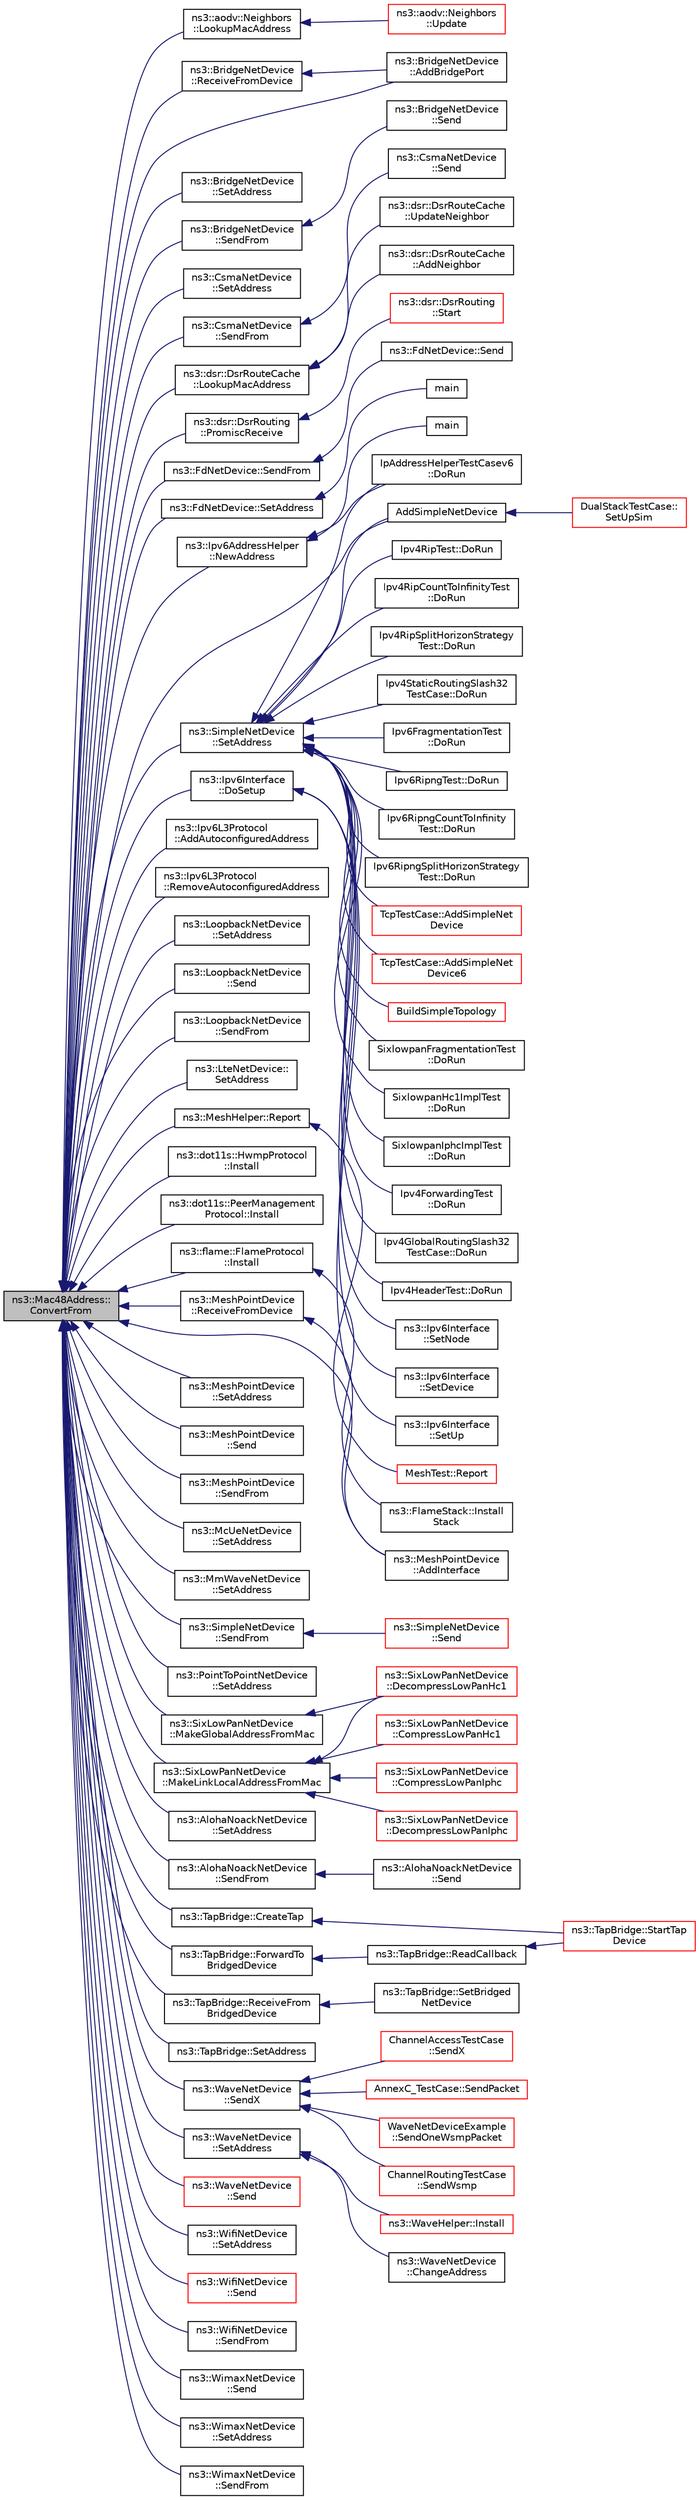 digraph "ns3::Mac48Address::ConvertFrom"
{
  edge [fontname="Helvetica",fontsize="10",labelfontname="Helvetica",labelfontsize="10"];
  node [fontname="Helvetica",fontsize="10",shape=record];
  rankdir="LR";
  Node1 [label="ns3::Mac48Address::\lConvertFrom",height=0.2,width=0.4,color="black", fillcolor="grey75", style="filled", fontcolor="black"];
  Node1 -> Node2 [dir="back",color="midnightblue",fontsize="10",style="solid"];
  Node2 [label="ns3::aodv::Neighbors\l::LookupMacAddress",height=0.2,width=0.4,color="black", fillcolor="white", style="filled",URL="$d7/d21/classns3_1_1aodv_1_1Neighbors.html#a0cbe6baaf85a2f8664806dc56f782c63",tooltip="Find MAC address by IP using list of ARP caches. "];
  Node2 -> Node3 [dir="back",color="midnightblue",fontsize="10",style="solid"];
  Node3 [label="ns3::aodv::Neighbors\l::Update",height=0.2,width=0.4,color="red", fillcolor="white", style="filled",URL="$d7/d21/classns3_1_1aodv_1_1Neighbors.html#a88577f05c06fbff8cf9ed281e9077f6e",tooltip="Update expire time for entry with address addr, if it exists, else add new entry. ..."];
  Node1 -> Node4 [dir="back",color="midnightblue",fontsize="10",style="solid"];
  Node4 [label="ns3::BridgeNetDevice\l::ReceiveFromDevice",height=0.2,width=0.4,color="black", fillcolor="white", style="filled",URL="$d9/d8d/classns3_1_1BridgeNetDevice.html#a958c86321b73b2c400b54bfad9d03e68",tooltip="Receives a packet from one bridged port. "];
  Node4 -> Node5 [dir="back",color="midnightblue",fontsize="10",style="solid"];
  Node5 [label="ns3::BridgeNetDevice\l::AddBridgePort",height=0.2,width=0.4,color="black", fillcolor="white", style="filled",URL="$d9/d8d/classns3_1_1BridgeNetDevice.html#a963a535726ea5c94e2258825d0de260a",tooltip="Add a &#39;port&#39; to a bridge device. "];
  Node1 -> Node5 [dir="back",color="midnightblue",fontsize="10",style="solid"];
  Node1 -> Node6 [dir="back",color="midnightblue",fontsize="10",style="solid"];
  Node6 [label="ns3::BridgeNetDevice\l::SetAddress",height=0.2,width=0.4,color="black", fillcolor="white", style="filled",URL="$d9/d8d/classns3_1_1BridgeNetDevice.html#a455c6aa85f8790a9588b6fd794f2d920"];
  Node1 -> Node7 [dir="back",color="midnightblue",fontsize="10",style="solid"];
  Node7 [label="ns3::BridgeNetDevice\l::SendFrom",height=0.2,width=0.4,color="black", fillcolor="white", style="filled",URL="$d9/d8d/classns3_1_1BridgeNetDevice.html#a7ad2acf7936e29f003c9046d76ea2099"];
  Node7 -> Node8 [dir="back",color="midnightblue",fontsize="10",style="solid"];
  Node8 [label="ns3::BridgeNetDevice\l::Send",height=0.2,width=0.4,color="black", fillcolor="white", style="filled",URL="$d9/d8d/classns3_1_1BridgeNetDevice.html#ac94136d6499505f6712c939c35b97e06"];
  Node1 -> Node9 [dir="back",color="midnightblue",fontsize="10",style="solid"];
  Node9 [label="ns3::CsmaNetDevice\l::SetAddress",height=0.2,width=0.4,color="black", fillcolor="white", style="filled",URL="$d4/df2/classns3_1_1CsmaNetDevice.html#a3e67420f44df00ba880ecc3f361cce2a"];
  Node1 -> Node10 [dir="back",color="midnightblue",fontsize="10",style="solid"];
  Node10 [label="ns3::CsmaNetDevice\l::SendFrom",height=0.2,width=0.4,color="black", fillcolor="white", style="filled",URL="$d4/df2/classns3_1_1CsmaNetDevice.html#ad7cb5da0e3fb59bd1670c8fa0af4b775"];
  Node10 -> Node11 [dir="back",color="midnightblue",fontsize="10",style="solid"];
  Node11 [label="ns3::CsmaNetDevice\l::Send",height=0.2,width=0.4,color="black", fillcolor="white", style="filled",URL="$d4/df2/classns3_1_1CsmaNetDevice.html#a6d3d0c60f8a2d60fbe006248bb6b119d"];
  Node1 -> Node12 [dir="back",color="midnightblue",fontsize="10",style="solid"];
  Node12 [label="ns3::dsr::DsrRouteCache\l::LookupMacAddress",height=0.2,width=0.4,color="black", fillcolor="white", style="filled",URL="$df/d3d/classns3_1_1dsr_1_1DsrRouteCache.html#a37fef2c4a1dab164dca35aafd3ceff7b",tooltip="Find MAC address by IP using list of ARP caches. "];
  Node12 -> Node13 [dir="back",color="midnightblue",fontsize="10",style="solid"];
  Node13 [label="ns3::dsr::DsrRouteCache\l::UpdateNeighbor",height=0.2,width=0.4,color="black", fillcolor="white", style="filled",URL="$df/d3d/classns3_1_1dsr_1_1DsrRouteCache.html#acfa1d1263cce66806fa910f6a3de342a",tooltip="Update expire time for entry with address addr, if it exists, else add new entry. ..."];
  Node12 -> Node14 [dir="back",color="midnightblue",fontsize="10",style="solid"];
  Node14 [label="ns3::dsr::DsrRouteCache\l::AddNeighbor",height=0.2,width=0.4,color="black", fillcolor="white", style="filled",URL="$df/d3d/classns3_1_1dsr_1_1DsrRouteCache.html#aff6d75f7d80d35771b811c16a98af867",tooltip="Add to the neighbor list. "];
  Node1 -> Node15 [dir="back",color="midnightblue",fontsize="10",style="solid"];
  Node15 [label="ns3::dsr::DsrRouting\l::PromiscReceive",height=0.2,width=0.4,color="black", fillcolor="white", style="filled",URL="$df/d32/classns3_1_1dsr_1_1DsrRouting.html#a95d4ab6177fb07d4791a2ed82cd4a2bb",tooltip="Promiscuous receive data packets destined to some other node. "];
  Node15 -> Node16 [dir="back",color="midnightblue",fontsize="10",style="solid"];
  Node16 [label="ns3::dsr::DsrRouting\l::Start",height=0.2,width=0.4,color="red", fillcolor="white", style="filled",URL="$df/d32/classns3_1_1dsr_1_1DsrRouting.html#aa97c9bcf61e5623297563965740a8559"];
  Node1 -> Node17 [dir="back",color="midnightblue",fontsize="10",style="solid"];
  Node17 [label="ns3::FdNetDevice::SendFrom",height=0.2,width=0.4,color="black", fillcolor="white", style="filled",URL="$d1/d50/classns3_1_1FdNetDevice.html#acf6a3cd28d254cd41c1776cbb55095cb"];
  Node17 -> Node18 [dir="back",color="midnightblue",fontsize="10",style="solid"];
  Node18 [label="ns3::FdNetDevice::Send",height=0.2,width=0.4,color="black", fillcolor="white", style="filled",URL="$d1/d50/classns3_1_1FdNetDevice.html#aa6a59de8f1c4586446d8d59213f60619"];
  Node1 -> Node19 [dir="back",color="midnightblue",fontsize="10",style="solid"];
  Node19 [label="ns3::FdNetDevice::SetAddress",height=0.2,width=0.4,color="black", fillcolor="white", style="filled",URL="$d1/d50/classns3_1_1FdNetDevice.html#a7fd0f69ac39428a18e354ffe21d15d6c"];
  Node19 -> Node20 [dir="back",color="midnightblue",fontsize="10",style="solid"];
  Node20 [label="main",height=0.2,width=0.4,color="black", fillcolor="white", style="filled",URL="$dc/da3/fd-emu-udp-echo_8cc.html#a0ddf1224851353fc92bfbff6f499fa97"];
  Node1 -> Node21 [dir="back",color="midnightblue",fontsize="10",style="solid"];
  Node21 [label="ns3::Ipv6AddressHelper\l::NewAddress",height=0.2,width=0.4,color="black", fillcolor="white", style="filled",URL="$d7/de2/classns3_1_1Ipv6AddressHelper.html#a0f9499d21947758623cf17615e3dbc84",tooltip="Allocate a new Ipv6Address. "];
  Node21 -> Node22 [dir="back",color="midnightblue",fontsize="10",style="solid"];
  Node22 [label="main",height=0.2,width=0.4,color="black", fillcolor="white", style="filled",URL="$d9/d10/fd-tap-ping6_8cc.html#a0ddf1224851353fc92bfbff6f499fa97"];
  Node21 -> Node23 [dir="back",color="midnightblue",fontsize="10",style="solid"];
  Node23 [label="IpAddressHelperTestCasev6\l::DoRun",height=0.2,width=0.4,color="black", fillcolor="white", style="filled",URL="$dc/d80/classIpAddressHelperTestCasev6.html#a784cec04a31e92a998b06becb3538e2d",tooltip="Implementation to actually run this TestCase. "];
  Node1 -> Node24 [dir="back",color="midnightblue",fontsize="10",style="solid"];
  Node24 [label="ns3::Ipv6Interface\l::DoSetup",height=0.2,width=0.4,color="black", fillcolor="white", style="filled",URL="$de/d70/classns3_1_1Ipv6Interface.html#a394066472c703fcf39d17f1bfcc9191e",tooltip="Initialize interface. "];
  Node24 -> Node25 [dir="back",color="midnightblue",fontsize="10",style="solid"];
  Node25 [label="ns3::Ipv6Interface\l::SetNode",height=0.2,width=0.4,color="black", fillcolor="white", style="filled",URL="$de/d70/classns3_1_1Ipv6Interface.html#a47ceb7004af6a03ff10dda1502578d84",tooltip="Set node associated with interface. "];
  Node24 -> Node26 [dir="back",color="midnightblue",fontsize="10",style="solid"];
  Node26 [label="ns3::Ipv6Interface\l::SetDevice",height=0.2,width=0.4,color="black", fillcolor="white", style="filled",URL="$de/d70/classns3_1_1Ipv6Interface.html#ada6289ac67957252a4a2c1bbae61bd78",tooltip="Set the NetDevice. "];
  Node24 -> Node27 [dir="back",color="midnightblue",fontsize="10",style="solid"];
  Node27 [label="ns3::Ipv6Interface\l::SetUp",height=0.2,width=0.4,color="black", fillcolor="white", style="filled",URL="$de/d70/classns3_1_1Ipv6Interface.html#a9db98f98cc682a2395fe582bfb511880",tooltip="Enable this interface. "];
  Node1 -> Node28 [dir="back",color="midnightblue",fontsize="10",style="solid"];
  Node28 [label="ns3::Ipv6L3Protocol\l::AddAutoconfiguredAddress",height=0.2,width=0.4,color="black", fillcolor="white", style="filled",URL="$d7/d74/classns3_1_1Ipv6L3Protocol.html#a1806de87b35929a2181c2985e5df1ec0",tooltip="Add an autoconfigured address with RA information. "];
  Node1 -> Node29 [dir="back",color="midnightblue",fontsize="10",style="solid"];
  Node29 [label="ns3::Ipv6L3Protocol\l::RemoveAutoconfiguredAddress",height=0.2,width=0.4,color="black", fillcolor="white", style="filled",URL="$d7/d74/classns3_1_1Ipv6L3Protocol.html#a6e8db427dbb1dfcaeecee8a6d793e94a",tooltip="Remove an autoconfigured address. "];
  Node1 -> Node30 [dir="back",color="midnightblue",fontsize="10",style="solid"];
  Node30 [label="ns3::LoopbackNetDevice\l::SetAddress",height=0.2,width=0.4,color="black", fillcolor="white", style="filled",URL="$d1/dd4/classns3_1_1LoopbackNetDevice.html#ae194813879ce85bec09ba22501decb7e"];
  Node1 -> Node31 [dir="back",color="midnightblue",fontsize="10",style="solid"];
  Node31 [label="ns3::LoopbackNetDevice\l::Send",height=0.2,width=0.4,color="black", fillcolor="white", style="filled",URL="$d1/dd4/classns3_1_1LoopbackNetDevice.html#add41fe2884d42456ea019337bfa88c37"];
  Node1 -> Node32 [dir="back",color="midnightblue",fontsize="10",style="solid"];
  Node32 [label="ns3::LoopbackNetDevice\l::SendFrom",height=0.2,width=0.4,color="black", fillcolor="white", style="filled",URL="$d1/dd4/classns3_1_1LoopbackNetDevice.html#a95f0043ce01d85a65cf08cb6495886e0"];
  Node1 -> Node33 [dir="back",color="midnightblue",fontsize="10",style="solid"];
  Node33 [label="AddSimpleNetDevice",height=0.2,width=0.4,color="black", fillcolor="white", style="filled",URL="$d1/dde/ipv6-dual-stack-test-suite_8cc.html#ae9689e23d0a3932740b53b4c856238ee"];
  Node33 -> Node34 [dir="back",color="midnightblue",fontsize="10",style="solid"];
  Node34 [label="DualStackTestCase::\lSetUpSim",height=0.2,width=0.4,color="red", fillcolor="white", style="filled",URL="$d1/d1d/classDualStackTestCase.html#a04e3c01a5d12957f1f69d2df2e2c734c",tooltip="Setup the test. "];
  Node1 -> Node35 [dir="back",color="midnightblue",fontsize="10",style="solid"];
  Node35 [label="ns3::LteNetDevice::\lSetAddress",height=0.2,width=0.4,color="black", fillcolor="white", style="filled",URL="$dd/dc4/classns3_1_1LteNetDevice.html#aa937a7835283631ef67300a98793de05"];
  Node1 -> Node36 [dir="back",color="midnightblue",fontsize="10",style="solid"];
  Node36 [label="ns3::MeshHelper::Report",height=0.2,width=0.4,color="black", fillcolor="white", style="filled",URL="$dd/dd0/classns3_1_1MeshHelper.html#ac4d379a4a0b38ec3b3984ee93de0095b",tooltip="Print statistics. "];
  Node36 -> Node37 [dir="back",color="midnightblue",fontsize="10",style="solid"];
  Node37 [label="MeshTest::Report",height=0.2,width=0.4,color="red", fillcolor="white", style="filled",URL="$da/dd3/classMeshTest.html#aceb70a8a164043db7a4249e239d07841",tooltip="Print mesh devices diagnostics. "];
  Node1 -> Node38 [dir="back",color="midnightblue",fontsize="10",style="solid"];
  Node38 [label="ns3::dot11s::HwmpProtocol\l::Install",height=0.2,width=0.4,color="black", fillcolor="white", style="filled",URL="$de/d15/classns3_1_1dot11s_1_1HwmpProtocol.html#ab8041a5b50c6ca47ffbcc751032856c3",tooltip="Install HWMP on given mesh point. "];
  Node1 -> Node39 [dir="back",color="midnightblue",fontsize="10",style="solid"];
  Node39 [label="ns3::dot11s::PeerManagement\lProtocol::Install",height=0.2,width=0.4,color="black", fillcolor="white", style="filled",URL="$d7/d46/classns3_1_1dot11s_1_1PeerManagementProtocol.html#af2c766d0bee3af07418f1c631e8c1b29",tooltip="Install PMP on given mesh point. "];
  Node1 -> Node40 [dir="back",color="midnightblue",fontsize="10",style="solid"];
  Node40 [label="ns3::flame::FlameProtocol\l::Install",height=0.2,width=0.4,color="black", fillcolor="white", style="filled",URL="$dd/d6a/classns3_1_1flame_1_1FlameProtocol.html#a824a540ca72c5a413ce31a2f037a8487",tooltip="Install FLAME on given mesh point. "];
  Node40 -> Node41 [dir="back",color="midnightblue",fontsize="10",style="solid"];
  Node41 [label="ns3::FlameStack::Install\lStack",height=0.2,width=0.4,color="black", fillcolor="white", style="filled",URL="$d0/dfd/classns3_1_1FlameStack.html#a770bd4e8b96c42aec0a7a41ba1a667ef",tooltip="Install a flame stack on the given MeshPointDevice. "];
  Node1 -> Node42 [dir="back",color="midnightblue",fontsize="10",style="solid"];
  Node42 [label="ns3::MeshPointDevice\l::ReceiveFromDevice",height=0.2,width=0.4,color="black", fillcolor="white", style="filled",URL="$d6/da9/classns3_1_1MeshPointDevice.html#a4d34699068f61ebcbb610c650b28af6b",tooltip="Receive packet from interface. "];
  Node42 -> Node43 [dir="back",color="midnightblue",fontsize="10",style="solid"];
  Node43 [label="ns3::MeshPointDevice\l::AddInterface",height=0.2,width=0.4,color="black", fillcolor="white", style="filled",URL="$d6/da9/classns3_1_1MeshPointDevice.html#a0001ebec0a10fc9cf05dd6da958a7e98",tooltip="Attach new interface to the station. Interface must support 48-bit MAC address and SendFrom method..."];
  Node1 -> Node44 [dir="back",color="midnightblue",fontsize="10",style="solid"];
  Node44 [label="ns3::MeshPointDevice\l::SetAddress",height=0.2,width=0.4,color="black", fillcolor="white", style="filled",URL="$d6/da9/classns3_1_1MeshPointDevice.html#ad15af2645cde05de3d91aaacd77849bd"];
  Node1 -> Node45 [dir="back",color="midnightblue",fontsize="10",style="solid"];
  Node45 [label="ns3::MeshPointDevice\l::Send",height=0.2,width=0.4,color="black", fillcolor="white", style="filled",URL="$d6/da9/classns3_1_1MeshPointDevice.html#aecb87304750f0d4e639907326e6681f0"];
  Node1 -> Node46 [dir="back",color="midnightblue",fontsize="10",style="solid"];
  Node46 [label="ns3::MeshPointDevice\l::SendFrom",height=0.2,width=0.4,color="black", fillcolor="white", style="filled",URL="$d6/da9/classns3_1_1MeshPointDevice.html#ac82744797c666f7f55edbcfd8dcf27fb"];
  Node1 -> Node43 [dir="back",color="midnightblue",fontsize="10",style="solid"];
  Node1 -> Node47 [dir="back",color="midnightblue",fontsize="10",style="solid"];
  Node47 [label="ns3::McUeNetDevice\l::SetAddress",height=0.2,width=0.4,color="black", fillcolor="white", style="filled",URL="$df/df3/classns3_1_1McUeNetDevice.html#ab34e76659bc23b3a2c01ae8799490247"];
  Node1 -> Node48 [dir="back",color="midnightblue",fontsize="10",style="solid"];
  Node48 [label="ns3::MmWaveNetDevice\l::SetAddress",height=0.2,width=0.4,color="black", fillcolor="white", style="filled",URL="$dd/d87/classns3_1_1MmWaveNetDevice.html#aa427e371add947c8459dacd620170062"];
  Node1 -> Node49 [dir="back",color="midnightblue",fontsize="10",style="solid"];
  Node49 [label="ns3::SimpleNetDevice\l::SetAddress",height=0.2,width=0.4,color="black", fillcolor="white", style="filled",URL="$d2/d8f/classns3_1_1SimpleNetDevice.html#a968ef3e7318bac29d5f1d7d977029af4"];
  Node49 -> Node50 [dir="back",color="midnightblue",fontsize="10",style="solid"];
  Node50 [label="Ipv4ForwardingTest\l::DoRun",height=0.2,width=0.4,color="black", fillcolor="white", style="filled",URL="$db/d18/classIpv4ForwardingTest.html#aa3735e1731b087938e97f39b7d90dd35",tooltip="Implementation to actually run this TestCase. "];
  Node49 -> Node51 [dir="back",color="midnightblue",fontsize="10",style="solid"];
  Node51 [label="Ipv4GlobalRoutingSlash32\lTestCase::DoRun",height=0.2,width=0.4,color="black", fillcolor="white", style="filled",URL="$d0/dd2/classIpv4GlobalRoutingSlash32TestCase.html#a261a15e240910fb1981571e8e6cb294f",tooltip="Implementation to actually run this TestCase. "];
  Node49 -> Node52 [dir="back",color="midnightblue",fontsize="10",style="solid"];
  Node52 [label="Ipv4HeaderTest::DoRun",height=0.2,width=0.4,color="black", fillcolor="white", style="filled",URL="$d7/dba/classIpv4HeaderTest.html#ad9026591beb17db0d9cbff0c34f9f69d",tooltip="Implementation to actually run this TestCase. "];
  Node49 -> Node53 [dir="back",color="midnightblue",fontsize="10",style="solid"];
  Node53 [label="Ipv4RipTest::DoRun",height=0.2,width=0.4,color="black", fillcolor="white", style="filled",URL="$df/d3d/classIpv4RipTest.html#a4f355233f8793da9555cd544cd5893e9",tooltip="Implementation to actually run this TestCase. "];
  Node49 -> Node54 [dir="back",color="midnightblue",fontsize="10",style="solid"];
  Node54 [label="Ipv4RipCountToInfinityTest\l::DoRun",height=0.2,width=0.4,color="black", fillcolor="white", style="filled",URL="$db/dd9/classIpv4RipCountToInfinityTest.html#a98754dfc16633ff58db8cfd697dd9862",tooltip="Implementation to actually run this TestCase. "];
  Node49 -> Node55 [dir="back",color="midnightblue",fontsize="10",style="solid"];
  Node55 [label="Ipv4RipSplitHorizonStrategy\lTest::DoRun",height=0.2,width=0.4,color="black", fillcolor="white", style="filled",URL="$d7/d9e/classIpv4RipSplitHorizonStrategyTest.html#a2e1df0675ad2712888aa499ee0f7eac2",tooltip="Implementation to actually run this TestCase. "];
  Node49 -> Node56 [dir="back",color="midnightblue",fontsize="10",style="solid"];
  Node56 [label="Ipv4StaticRoutingSlash32\lTestCase::DoRun",height=0.2,width=0.4,color="black", fillcolor="white", style="filled",URL="$dd/d70/classIpv4StaticRoutingSlash32TestCase.html#a73d080d5a091f9198cc6611f042ff7ce",tooltip="Implementation to actually run this TestCase. "];
  Node49 -> Node23 [dir="back",color="midnightblue",fontsize="10",style="solid"];
  Node49 -> Node33 [dir="back",color="midnightblue",fontsize="10",style="solid"];
  Node49 -> Node57 [dir="back",color="midnightblue",fontsize="10",style="solid"];
  Node57 [label="Ipv6FragmentationTest\l::DoRun",height=0.2,width=0.4,color="black", fillcolor="white", style="filled",URL="$d1/dbc/classIpv6FragmentationTest.html#a83bd2f74ceac188b83cfb604a90c7b7b",tooltip="Implementation to actually run this TestCase. "];
  Node49 -> Node58 [dir="back",color="midnightblue",fontsize="10",style="solid"];
  Node58 [label="Ipv6RipngTest::DoRun",height=0.2,width=0.4,color="black", fillcolor="white", style="filled",URL="$d5/d9f/classIpv6RipngTest.html#a17887a8153acca820752d31c2b49ac50",tooltip="Implementation to actually run this TestCase. "];
  Node49 -> Node59 [dir="back",color="midnightblue",fontsize="10",style="solid"];
  Node59 [label="Ipv6RipngCountToInfinity\lTest::DoRun",height=0.2,width=0.4,color="black", fillcolor="white", style="filled",URL="$d9/d6e/classIpv6RipngCountToInfinityTest.html#af62c0342d626eafa5b632b92c8636eb3",tooltip="Implementation to actually run this TestCase. "];
  Node49 -> Node60 [dir="back",color="midnightblue",fontsize="10",style="solid"];
  Node60 [label="Ipv6RipngSplitHorizonStrategy\lTest::DoRun",height=0.2,width=0.4,color="black", fillcolor="white", style="filled",URL="$df/daf/classIpv6RipngSplitHorizonStrategyTest.html#a8e3dad1362842eedd70ef21bff0a75c5",tooltip="Implementation to actually run this TestCase. "];
  Node49 -> Node61 [dir="back",color="midnightblue",fontsize="10",style="solid"];
  Node61 [label="TcpTestCase::AddSimpleNet\lDevice",height=0.2,width=0.4,color="red", fillcolor="white", style="filled",URL="$de/dae/classTcpTestCase.html#a0cbbee626d01b80c78677c0a957ffd88",tooltip="Add a SimpleNetDevice to a node (IPv4 version). "];
  Node49 -> Node62 [dir="back",color="midnightblue",fontsize="10",style="solid"];
  Node62 [label="TcpTestCase::AddSimpleNet\lDevice6",height=0.2,width=0.4,color="red", fillcolor="white", style="filled",URL="$de/dae/classTcpTestCase.html#a4385a5d6f0b5fcf2dbbe1cccb0810ea9",tooltip="Add a SimpleNetDevice to a node (IPv6 version). "];
  Node49 -> Node63 [dir="back",color="midnightblue",fontsize="10",style="solid"];
  Node63 [label="BuildSimpleTopology",height=0.2,width=0.4,color="red", fillcolor="white", style="filled",URL="$dd/d2b/error-model-test-suite_8cc.html#af6fe24088bb4cfa248fc1b0bad6e1dfc"];
  Node49 -> Node64 [dir="back",color="midnightblue",fontsize="10",style="solid"];
  Node64 [label="SixlowpanFragmentationTest\l::DoRun",height=0.2,width=0.4,color="black", fillcolor="white", style="filled",URL="$df/dc3/classSixlowpanFragmentationTest.html#ae85beebff8e7d4f8c1e108beb17df274",tooltip="Implementation to actually run this TestCase. "];
  Node49 -> Node65 [dir="back",color="midnightblue",fontsize="10",style="solid"];
  Node65 [label="SixlowpanHc1ImplTest\l::DoRun",height=0.2,width=0.4,color="black", fillcolor="white", style="filled",URL="$dc/d9d/classSixlowpanHc1ImplTest.html#aa79a7268da3494e740b28d19c4ec734c",tooltip="Implementation to actually run this TestCase. "];
  Node49 -> Node66 [dir="back",color="midnightblue",fontsize="10",style="solid"];
  Node66 [label="SixlowpanIphcImplTest\l::DoRun",height=0.2,width=0.4,color="black", fillcolor="white", style="filled",URL="$d7/dd2/classSixlowpanIphcImplTest.html#a9fb0641fca5f024ac67c07510f418c02",tooltip="Implementation to actually run this TestCase. "];
  Node1 -> Node67 [dir="back",color="midnightblue",fontsize="10",style="solid"];
  Node67 [label="ns3::SimpleNetDevice\l::SendFrom",height=0.2,width=0.4,color="black", fillcolor="white", style="filled",URL="$d2/d8f/classns3_1_1SimpleNetDevice.html#a82e090821f8f289e4f226153b6443b57"];
  Node67 -> Node68 [dir="back",color="midnightblue",fontsize="10",style="solid"];
  Node68 [label="ns3::SimpleNetDevice\l::Send",height=0.2,width=0.4,color="red", fillcolor="white", style="filled",URL="$d2/d8f/classns3_1_1SimpleNetDevice.html#a06e3ace212b01f6c1fd6ea7ec50ea805"];
  Node1 -> Node69 [dir="back",color="midnightblue",fontsize="10",style="solid"];
  Node69 [label="ns3::PointToPointNetDevice\l::SetAddress",height=0.2,width=0.4,color="black", fillcolor="white", style="filled",URL="$db/d2f/classns3_1_1PointToPointNetDevice.html#accfb735173bfde385aba11aa18a87ae7"];
  Node1 -> Node70 [dir="back",color="midnightblue",fontsize="10",style="solid"];
  Node70 [label="ns3::SixLowPanNetDevice\l::MakeLinkLocalAddressFromMac",height=0.2,width=0.4,color="black", fillcolor="white", style="filled",URL="$d1/d2b/classns3_1_1SixLowPanNetDevice.html#acf66b0ff019d0f1b88212d452044696e",tooltip="Make a link-local address from a MAC address. "];
  Node70 -> Node71 [dir="back",color="midnightblue",fontsize="10",style="solid"];
  Node71 [label="ns3::SixLowPanNetDevice\l::CompressLowPanHc1",height=0.2,width=0.4,color="red", fillcolor="white", style="filled",URL="$d1/d2b/classns3_1_1SixLowPanNetDevice.html#a0e1957fbfb793cd011b4b3f89c550b8f",tooltip="Compress the headers according to HC1 compression. "];
  Node70 -> Node72 [dir="back",color="midnightblue",fontsize="10",style="solid"];
  Node72 [label="ns3::SixLowPanNetDevice\l::DecompressLowPanHc1",height=0.2,width=0.4,color="red", fillcolor="white", style="filled",URL="$d1/d2b/classns3_1_1SixLowPanNetDevice.html#a649ef9717609424699311ea61c8e3fc8",tooltip="Decompress the headers according to HC1 compression. "];
  Node70 -> Node73 [dir="back",color="midnightblue",fontsize="10",style="solid"];
  Node73 [label="ns3::SixLowPanNetDevice\l::CompressLowPanIphc",height=0.2,width=0.4,color="red", fillcolor="white", style="filled",URL="$d1/d2b/classns3_1_1SixLowPanNetDevice.html#a67bf1501ba018d90c5bdb442371a3722",tooltip="Compress the headers according to IPHC compression. "];
  Node70 -> Node74 [dir="back",color="midnightblue",fontsize="10",style="solid"];
  Node74 [label="ns3::SixLowPanNetDevice\l::DecompressLowPanIphc",height=0.2,width=0.4,color="red", fillcolor="white", style="filled",URL="$d1/d2b/classns3_1_1SixLowPanNetDevice.html#ae861be68db1b554cc3e5ea5e263b12ed",tooltip="Decompress the headers according to IPHC compression. "];
  Node1 -> Node75 [dir="back",color="midnightblue",fontsize="10",style="solid"];
  Node75 [label="ns3::SixLowPanNetDevice\l::MakeGlobalAddressFromMac",height=0.2,width=0.4,color="black", fillcolor="white", style="filled",URL="$d1/d2b/classns3_1_1SixLowPanNetDevice.html#af8af918eb21378d30eb0e1b45e978fff",tooltip="Make a global address from a MAC address. "];
  Node75 -> Node72 [dir="back",color="midnightblue",fontsize="10",style="solid"];
  Node1 -> Node76 [dir="back",color="midnightblue",fontsize="10",style="solid"];
  Node76 [label="ns3::AlohaNoackNetDevice\l::SetAddress",height=0.2,width=0.4,color="black", fillcolor="white", style="filled",URL="$d1/dd6/classns3_1_1AlohaNoackNetDevice.html#a3632606e41b9e9eab9eaf285e44aef60"];
  Node1 -> Node77 [dir="back",color="midnightblue",fontsize="10",style="solid"];
  Node77 [label="ns3::AlohaNoackNetDevice\l::SendFrom",height=0.2,width=0.4,color="black", fillcolor="white", style="filled",URL="$d1/dd6/classns3_1_1AlohaNoackNetDevice.html#ad8ce59285f5bcbab9ceaef2d551e3087"];
  Node77 -> Node78 [dir="back",color="midnightblue",fontsize="10",style="solid"];
  Node78 [label="ns3::AlohaNoackNetDevice\l::Send",height=0.2,width=0.4,color="black", fillcolor="white", style="filled",URL="$d1/dd6/classns3_1_1AlohaNoackNetDevice.html#aa5fb8d99bbcfade79b07ff3117dadd41"];
  Node1 -> Node79 [dir="back",color="midnightblue",fontsize="10",style="solid"];
  Node79 [label="ns3::TapBridge::CreateTap",height=0.2,width=0.4,color="black", fillcolor="white", style="filled",URL="$d3/d97/classns3_1_1TapBridge.html#ab8458214cc15eb045fa1048e36275432"];
  Node79 -> Node80 [dir="back",color="midnightblue",fontsize="10",style="solid"];
  Node80 [label="ns3::TapBridge::StartTap\lDevice",height=0.2,width=0.4,color="red", fillcolor="white", style="filled",URL="$d3/d97/classns3_1_1TapBridge.html#a15e7ac0069167eb1e1d63b3cefe86002"];
  Node1 -> Node81 [dir="back",color="midnightblue",fontsize="10",style="solid"];
  Node81 [label="ns3::TapBridge::ForwardTo\lBridgedDevice",height=0.2,width=0.4,color="black", fillcolor="white", style="filled",URL="$d3/d97/classns3_1_1TapBridge.html#ab4390af3653278cc4ea265d3c7f4de15"];
  Node81 -> Node82 [dir="back",color="midnightblue",fontsize="10",style="solid"];
  Node82 [label="ns3::TapBridge::ReadCallback",height=0.2,width=0.4,color="black", fillcolor="white", style="filled",URL="$d3/d97/classns3_1_1TapBridge.html#a8cf7414db717096f2b3a2a0e7026ed8f"];
  Node82 -> Node80 [dir="back",color="midnightblue",fontsize="10",style="solid"];
  Node1 -> Node83 [dir="back",color="midnightblue",fontsize="10",style="solid"];
  Node83 [label="ns3::TapBridge::ReceiveFrom\lBridgedDevice",height=0.2,width=0.4,color="black", fillcolor="white", style="filled",URL="$d3/d97/classns3_1_1TapBridge.html#ac065f518a2c18292b88609f8500a61bb"];
  Node83 -> Node84 [dir="back",color="midnightblue",fontsize="10",style="solid"];
  Node84 [label="ns3::TapBridge::SetBridged\lNetDevice",height=0.2,width=0.4,color="black", fillcolor="white", style="filled",URL="$d3/d97/classns3_1_1TapBridge.html#a0889ae6308758421297e74cb4be9af5b",tooltip="Set the ns-3 net device to bridge. "];
  Node1 -> Node85 [dir="back",color="midnightblue",fontsize="10",style="solid"];
  Node85 [label="ns3::TapBridge::SetAddress",height=0.2,width=0.4,color="black", fillcolor="white", style="filled",URL="$d3/d97/classns3_1_1TapBridge.html#a3d3f981cb1ace70ecfa34744108ff2b7"];
  Node1 -> Node86 [dir="back",color="midnightblue",fontsize="10",style="solid"];
  Node86 [label="ns3::WaveNetDevice\l::SendX",height=0.2,width=0.4,color="black", fillcolor="white", style="filled",URL="$d4/d1c/classns3_1_1WaveNetDevice.html#a99ec2b781006c6011a9667e064843b38"];
  Node86 -> Node87 [dir="back",color="midnightblue",fontsize="10",style="solid"];
  Node87 [label="WaveNetDeviceExample\l::SendOneWsmpPacket",height=0.2,width=0.4,color="red", fillcolor="white", style="filled",URL="$d2/dcc/classWaveNetDeviceExample.html#a2dc13b30baad7f9e0a3f23d3dc60557c"];
  Node86 -> Node88 [dir="back",color="midnightblue",fontsize="10",style="solid"];
  Node88 [label="ChannelRoutingTestCase\l::SendWsmp",height=0.2,width=0.4,color="red", fillcolor="white", style="filled",URL="$dc/db5/classChannelRoutingTestCase.html#a229a780a8f247ce4c37e164f204fbefe"];
  Node86 -> Node89 [dir="back",color="midnightblue",fontsize="10",style="solid"];
  Node89 [label="ChannelAccessTestCase\l::SendX",height=0.2,width=0.4,color="red", fillcolor="white", style="filled",URL="$d3/d75/classChannelAccessTestCase.html#a372d321c372c644c86ff355e94704eaf"];
  Node86 -> Node90 [dir="back",color="midnightblue",fontsize="10",style="solid"];
  Node90 [label="AnnexC_TestCase::SendPacket",height=0.2,width=0.4,color="red", fillcolor="white", style="filled",URL="$dd/d0f/classAnnexC__TestCase.html#a6ad361d48194ad49b3856a12db4d4ea7"];
  Node1 -> Node91 [dir="back",color="midnightblue",fontsize="10",style="solid"];
  Node91 [label="ns3::WaveNetDevice\l::SetAddress",height=0.2,width=0.4,color="black", fillcolor="white", style="filled",URL="$d4/d1c/classns3_1_1WaveNetDevice.html#af398bddb4768c86bdd1cb37ca1963eca"];
  Node91 -> Node92 [dir="back",color="midnightblue",fontsize="10",style="solid"];
  Node92 [label="ns3::WaveHelper::Install",height=0.2,width=0.4,color="red", fillcolor="white", style="filled",URL="$db/def/classns3_1_1WaveHelper.html#aed0008e7f56ba14868356b45dd4eab81"];
  Node91 -> Node93 [dir="back",color="midnightblue",fontsize="10",style="solid"];
  Node93 [label="ns3::WaveNetDevice\l::ChangeAddress",height=0.2,width=0.4,color="black", fillcolor="white", style="filled",URL="$d4/d1c/classns3_1_1WaveNetDevice.html#a15ea0879945399632f422f41cf9e18cc"];
  Node1 -> Node94 [dir="back",color="midnightblue",fontsize="10",style="solid"];
  Node94 [label="ns3::WaveNetDevice\l::Send",height=0.2,width=0.4,color="red", fillcolor="white", style="filled",URL="$d4/d1c/classns3_1_1WaveNetDevice.html#a21f1928cbc917375a79cb6ed48f4db3e"];
  Node1 -> Node95 [dir="back",color="midnightblue",fontsize="10",style="solid"];
  Node95 [label="ns3::WifiNetDevice\l::SetAddress",height=0.2,width=0.4,color="black", fillcolor="white", style="filled",URL="$df/d58/classns3_1_1WifiNetDevice.html#ae08e31b9299772498c168be4208f18fb"];
  Node1 -> Node96 [dir="back",color="midnightblue",fontsize="10",style="solid"];
  Node96 [label="ns3::WifiNetDevice\l::Send",height=0.2,width=0.4,color="red", fillcolor="white", style="filled",URL="$df/d58/classns3_1_1WifiNetDevice.html#a14b6919a10da25e74e1c92554106b2c6"];
  Node1 -> Node97 [dir="back",color="midnightblue",fontsize="10",style="solid"];
  Node97 [label="ns3::WifiNetDevice\l::SendFrom",height=0.2,width=0.4,color="black", fillcolor="white", style="filled",URL="$df/d58/classns3_1_1WifiNetDevice.html#a7eb4a514b48646c22fcb97e6b38da3d2"];
  Node1 -> Node98 [dir="back",color="midnightblue",fontsize="10",style="solid"];
  Node98 [label="ns3::WimaxNetDevice\l::Send",height=0.2,width=0.4,color="black", fillcolor="white", style="filled",URL="$dc/d52/classns3_1_1WimaxNetDevice.html#a6522541de4777fbe16b98a95d14ec588"];
  Node1 -> Node99 [dir="back",color="midnightblue",fontsize="10",style="solid"];
  Node99 [label="ns3::WimaxNetDevice\l::SetAddress",height=0.2,width=0.4,color="black", fillcolor="white", style="filled",URL="$dc/d52/classns3_1_1WimaxNetDevice.html#a8bc96ce718e01ffe085270baf3140021"];
  Node1 -> Node100 [dir="back",color="midnightblue",fontsize="10",style="solid"];
  Node100 [label="ns3::WimaxNetDevice\l::SendFrom",height=0.2,width=0.4,color="black", fillcolor="white", style="filled",URL="$dc/d52/classns3_1_1WimaxNetDevice.html#a852b3f9de55aa0fac3974e7bb34679e4"];
}
